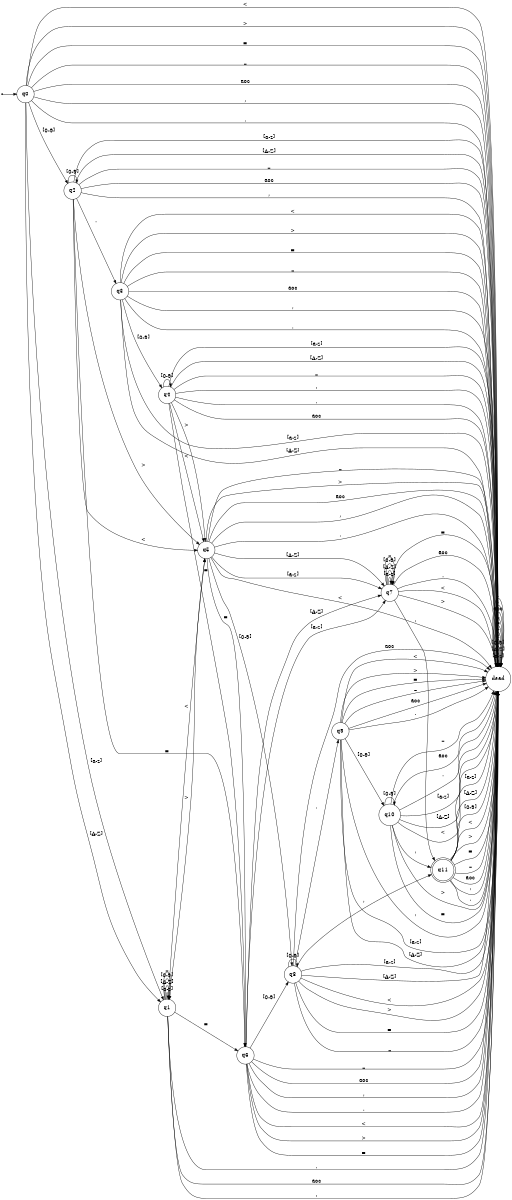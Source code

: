 digraph {
	ranksep=0.5 size="8, 8"
	rankdir=LR
	Initial [label="" fontsize=14.0 shape=point]
	dead [fontsize=14.0 shape=circle]
	q0 [fontsize=14.0 shape=circle]
	q1 [fontsize=14.0 shape=circle]
	q10 [fontsize=14.0 shape=circle]
	q11 [fontsize=14.0 shape=doublecircle]
	q2 [fontsize=14.0 shape=circle]
	q3 [fontsize=14.0 shape=circle]
	q4 [fontsize=14.0 shape=circle]
	q5 [fontsize=14.0 shape=circle]
	q6 [fontsize=14.0 shape=circle]
	q7 [fontsize=14.0 shape=circle]
	q8 [fontsize=14.0 shape=circle]
	q9 [fontsize=14.0 shape=circle]
	Initial -> q0 [arrowsize=0.85]
	q0 -> q1 [label=" [a-z] " arrowsize=0.85 fontsize=14.0]
	q0 -> q1 [label=" [A-Z] " arrowsize=0.85 fontsize=14.0]
	q0 -> q2 [label=" [0-9] " arrowsize=0.85 fontsize=14.0]
	q0 -> dead [label=" < " arrowsize=0.85 fontsize=14.0]
	q0 -> dead [label=" > " arrowsize=0.85 fontsize=14.0]
	q0 -> dead [label=" = " arrowsize=0.85 fontsize=14.0]
	q0 -> dead [label=" _ " arrowsize=0.85 fontsize=14.0]
	q0 -> dead [label=" aoc " arrowsize=0.85 fontsize=14.0]
	q0 -> dead [label=" ; " arrowsize=0.85 fontsize=14.0]
	q0 -> dead [label=" . " arrowsize=0.85 fontsize=14.0]
	q1 -> q1 [label=" [a-z] " arrowsize=0.85 fontsize=14.0]
	q1 -> q1 [label=" [A-Z] " arrowsize=0.85 fontsize=14.0]
	q1 -> q1 [label=" [0-9] " arrowsize=0.85 fontsize=14.0]
	q1 -> q5 [label=" < " arrowsize=0.85 fontsize=14.0]
	q1 -> q5 [label=" > " arrowsize=0.85 fontsize=14.0]
	q1 -> q6 [label=" = " arrowsize=0.85 fontsize=14.0]
	q1 -> q1 [label=" _ " arrowsize=0.85 fontsize=14.0]
	q1 -> dead [label=" aoc " arrowsize=0.85 fontsize=14.0]
	q1 -> dead [label=" ; " arrowsize=0.85 fontsize=14.0]
	q1 -> dead [label=" . " arrowsize=0.85 fontsize=14.0]
	q2 -> dead [label=" [a-z] " arrowsize=0.85 fontsize=14.0]
	q2 -> dead [label=" [A-Z] " arrowsize=0.85 fontsize=14.0]
	q2 -> q2 [label=" [0-9] " arrowsize=0.85 fontsize=14.0]
	q2 -> q5 [label=" < " arrowsize=0.85 fontsize=14.0]
	q2 -> q5 [label=" > " arrowsize=0.85 fontsize=14.0]
	q2 -> q6 [label=" = " arrowsize=0.85 fontsize=14.0]
	q2 -> dead [label=" _ " arrowsize=0.85 fontsize=14.0]
	q2 -> dead [label=" aoc " arrowsize=0.85 fontsize=14.0]
	q2 -> dead [label=" ; " arrowsize=0.85 fontsize=14.0]
	q2 -> q3 [label=" . " arrowsize=0.85 fontsize=14.0]
	q3 -> dead [label=" [a-z] " arrowsize=0.85 fontsize=14.0]
	q3 -> dead [label=" [A-Z] " arrowsize=0.85 fontsize=14.0]
	q3 -> q4 [label=" [0-9] " arrowsize=0.85 fontsize=14.0]
	q3 -> dead [label=" < " arrowsize=0.85 fontsize=14.0]
	q3 -> dead [label=" > " arrowsize=0.85 fontsize=14.0]
	q3 -> dead [label=" = " arrowsize=0.85 fontsize=14.0]
	q3 -> dead [label=" _ " arrowsize=0.85 fontsize=14.0]
	q3 -> dead [label=" aoc " arrowsize=0.85 fontsize=14.0]
	q3 -> dead [label=" ; " arrowsize=0.85 fontsize=14.0]
	q3 -> dead [label=" . " arrowsize=0.85 fontsize=14.0]
	q4 -> dead [label=" [a-z] " arrowsize=0.85 fontsize=14.0]
	q4 -> dead [label=" [A-Z] " arrowsize=0.85 fontsize=14.0]
	q4 -> q4 [label=" [0-9] " arrowsize=0.85 fontsize=14.0]
	q4 -> q5 [label=" < " arrowsize=0.85 fontsize=14.0]
	q4 -> q5 [label=" > " arrowsize=0.85 fontsize=14.0]
	q4 -> q6 [label=" = " arrowsize=0.85 fontsize=14.0]
	q4 -> dead [label=" _ " arrowsize=0.85 fontsize=14.0]
	q4 -> dead [label=" aoc " arrowsize=0.85 fontsize=14.0]
	q4 -> dead [label=" ; " arrowsize=0.85 fontsize=14.0]
	q4 -> dead [label=" . " arrowsize=0.85 fontsize=14.0]
	q5 -> q7 [label=" [a-z] " arrowsize=0.85 fontsize=14.0]
	q5 -> q7 [label=" [A-Z] " arrowsize=0.85 fontsize=14.0]
	q5 -> q8 [label=" [0-9] " arrowsize=0.85 fontsize=14.0]
	q5 -> dead [label=" < " arrowsize=0.85 fontsize=14.0]
	q5 -> dead [label=" > " arrowsize=0.85 fontsize=14.0]
	q5 -> q6 [label=" = " arrowsize=0.85 fontsize=14.0]
	q5 -> dead [label=" _ " arrowsize=0.85 fontsize=14.0]
	q5 -> dead [label=" aoc " arrowsize=0.85 fontsize=14.0]
	q5 -> dead [label=" ; " arrowsize=0.85 fontsize=14.0]
	q5 -> dead [label=" . " arrowsize=0.85 fontsize=14.0]
	q6 -> q7 [label=" [a-z] " arrowsize=0.85 fontsize=14.0]
	q6 -> q7 [label=" [A-Z] " arrowsize=0.85 fontsize=14.0]
	q6 -> q8 [label=" [0-9] " arrowsize=0.85 fontsize=14.0]
	q6 -> dead [label=" < " arrowsize=0.85 fontsize=14.0]
	q6 -> dead [label=" > " arrowsize=0.85 fontsize=14.0]
	q6 -> dead [label=" = " arrowsize=0.85 fontsize=14.0]
	q6 -> dead [label=" _ " arrowsize=0.85 fontsize=14.0]
	q6 -> dead [label=" aoc " arrowsize=0.85 fontsize=14.0]
	q6 -> dead [label=" ; " arrowsize=0.85 fontsize=14.0]
	q6 -> dead [label=" . " arrowsize=0.85 fontsize=14.0]
	q7 -> q7 [label=" [a-z] " arrowsize=0.85 fontsize=14.0]
	q7 -> q7 [label=" [A-Z] " arrowsize=0.85 fontsize=14.0]
	q7 -> q7 [label=" [0-9] " arrowsize=0.85 fontsize=14.0]
	q7 -> dead [label=" < " arrowsize=0.85 fontsize=14.0]
	q7 -> dead [label=" > " arrowsize=0.85 fontsize=14.0]
	q7 -> dead [label=" = " arrowsize=0.85 fontsize=14.0]
	q7 -> q7 [label=" _ " arrowsize=0.85 fontsize=14.0]
	q7 -> dead [label=" aoc " arrowsize=0.85 fontsize=14.0]
	q7 -> q11 [label=" ; " arrowsize=0.85 fontsize=14.0]
	q7 -> dead [label=" . " arrowsize=0.85 fontsize=14.0]
	q8 -> dead [label=" [a-z] " arrowsize=0.85 fontsize=14.0]
	q8 -> dead [label=" [A-Z] " arrowsize=0.85 fontsize=14.0]
	q8 -> q8 [label=" [0-9] " arrowsize=0.85 fontsize=14.0]
	q8 -> dead [label=" < " arrowsize=0.85 fontsize=14.0]
	q8 -> dead [label=" > " arrowsize=0.85 fontsize=14.0]
	q8 -> dead [label=" = " arrowsize=0.85 fontsize=14.0]
	q8 -> dead [label=" _ " arrowsize=0.85 fontsize=14.0]
	q8 -> dead [label=" aoc " arrowsize=0.85 fontsize=14.0]
	q8 -> q11 [label=" ; " arrowsize=0.85 fontsize=14.0]
	q8 -> q9 [label=" . " arrowsize=0.85 fontsize=14.0]
	q9 -> dead [label=" [a-z] " arrowsize=0.85 fontsize=14.0]
	q9 -> dead [label=" [A-Z] " arrowsize=0.85 fontsize=14.0]
	q9 -> q10 [label=" [0-9] " arrowsize=0.85 fontsize=14.0]
	q9 -> dead [label=" < " arrowsize=0.85 fontsize=14.0]
	q9 -> dead [label=" > " arrowsize=0.85 fontsize=14.0]
	q9 -> dead [label=" = " arrowsize=0.85 fontsize=14.0]
	q9 -> dead [label=" _ " arrowsize=0.85 fontsize=14.0]
	q9 -> dead [label=" aoc " arrowsize=0.85 fontsize=14.0]
	q9 -> dead [label=" ; " arrowsize=0.85 fontsize=14.0]
	q9 -> dead [label=" . " arrowsize=0.85 fontsize=14.0]
	q10 -> dead [label=" [a-z] " arrowsize=0.85 fontsize=14.0]
	q10 -> dead [label=" [A-Z] " arrowsize=0.85 fontsize=14.0]
	q10 -> q10 [label=" [0-9] " arrowsize=0.85 fontsize=14.0]
	q10 -> dead [label=" < " arrowsize=0.85 fontsize=14.0]
	q10 -> dead [label=" > " arrowsize=0.85 fontsize=14.0]
	q10 -> dead [label=" = " arrowsize=0.85 fontsize=14.0]
	q10 -> dead [label=" _ " arrowsize=0.85 fontsize=14.0]
	q10 -> dead [label=" aoc " arrowsize=0.85 fontsize=14.0]
	q10 -> q11 [label=" ; " arrowsize=0.85 fontsize=14.0]
	q10 -> dead [label=" . " arrowsize=0.85 fontsize=14.0]
	q11 -> dead [label=" [a-z] " arrowsize=0.85 fontsize=14.0]
	q11 -> dead [label=" [A-Z] " arrowsize=0.85 fontsize=14.0]
	q11 -> dead [label=" [0-9] " arrowsize=0.85 fontsize=14.0]
	q11 -> dead [label=" < " arrowsize=0.85 fontsize=14.0]
	q11 -> dead [label=" > " arrowsize=0.85 fontsize=14.0]
	q11 -> dead [label=" = " arrowsize=0.85 fontsize=14.0]
	q11 -> dead [label=" _ " arrowsize=0.85 fontsize=14.0]
	q11 -> dead [label=" aoc " arrowsize=0.85 fontsize=14.0]
	q11 -> dead [label=" ; " arrowsize=0.85 fontsize=14.0]
	q11 -> dead [label=" . " arrowsize=0.85 fontsize=14.0]
	dead -> dead [label=" [a-z] " arrowsize=0.85 fontsize=14.0]
	dead -> dead [label=" [A-Z] " arrowsize=0.85 fontsize=14.0]
	dead -> dead [label=" [0-9] " arrowsize=0.85 fontsize=14.0]
	dead -> dead [label=" < " arrowsize=0.85 fontsize=14.0]
	dead -> dead [label=" > " arrowsize=0.85 fontsize=14.0]
	dead -> dead [label=" = " arrowsize=0.85 fontsize=14.0]
	dead -> dead [label=" _ " arrowsize=0.85 fontsize=14.0]
	dead -> dead [label=" aoc " arrowsize=0.85 fontsize=14.0]
	dead -> dead [label=" ; " arrowsize=0.85 fontsize=14.0]
	dead -> dead [label=" . " arrowsize=0.85 fontsize=14.0]
}
